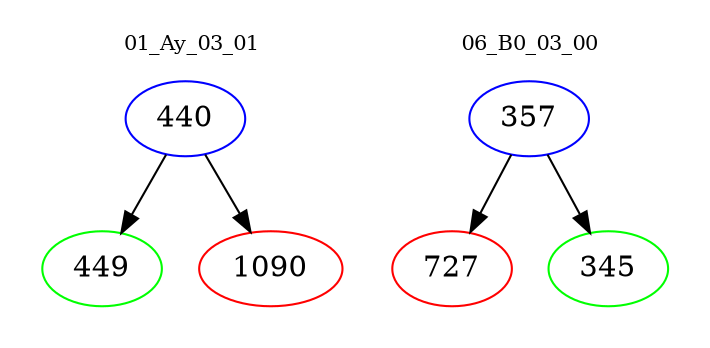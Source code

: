 digraph{
subgraph cluster_0 {
color = white
label = "01_Ay_03_01";
fontsize=10;
T0_440 [label="440", color="blue"]
T0_440 -> T0_449 [color="black"]
T0_449 [label="449", color="green"]
T0_440 -> T0_1090 [color="black"]
T0_1090 [label="1090", color="red"]
}
subgraph cluster_1 {
color = white
label = "06_B0_03_00";
fontsize=10;
T1_357 [label="357", color="blue"]
T1_357 -> T1_727 [color="black"]
T1_727 [label="727", color="red"]
T1_357 -> T1_345 [color="black"]
T1_345 [label="345", color="green"]
}
}
